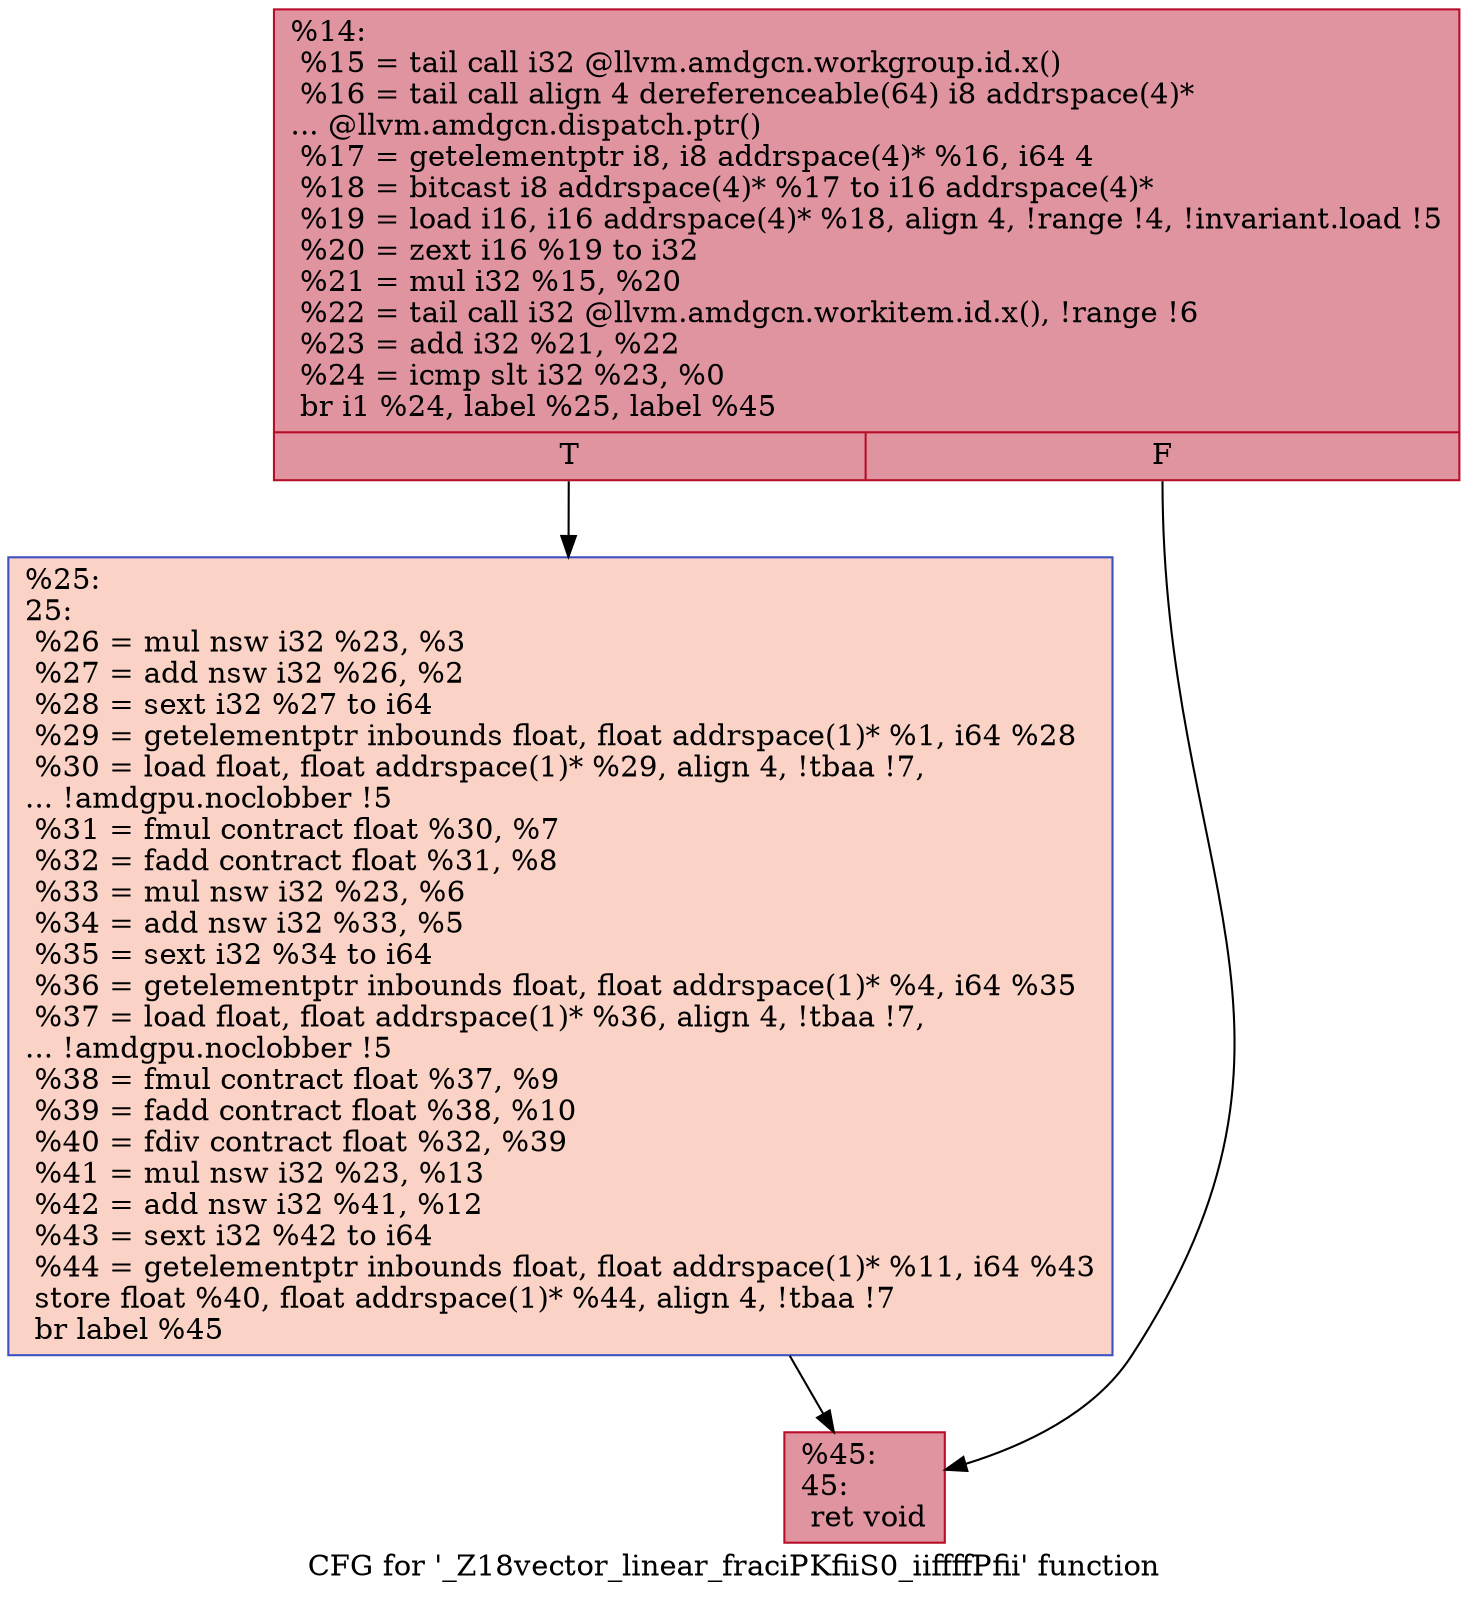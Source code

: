 digraph "CFG for '_Z18vector_linear_fraciPKfiiS0_iiffffPfii' function" {
	label="CFG for '_Z18vector_linear_fraciPKfiiS0_iiffffPfii' function";

	Node0x55218c0 [shape=record,color="#b70d28ff", style=filled, fillcolor="#b70d2870",label="{%14:\l  %15 = tail call i32 @llvm.amdgcn.workgroup.id.x()\l  %16 = tail call align 4 dereferenceable(64) i8 addrspace(4)*\l... @llvm.amdgcn.dispatch.ptr()\l  %17 = getelementptr i8, i8 addrspace(4)* %16, i64 4\l  %18 = bitcast i8 addrspace(4)* %17 to i16 addrspace(4)*\l  %19 = load i16, i16 addrspace(4)* %18, align 4, !range !4, !invariant.load !5\l  %20 = zext i16 %19 to i32\l  %21 = mul i32 %15, %20\l  %22 = tail call i32 @llvm.amdgcn.workitem.id.x(), !range !6\l  %23 = add i32 %21, %22\l  %24 = icmp slt i32 %23, %0\l  br i1 %24, label %25, label %45\l|{<s0>T|<s1>F}}"];
	Node0x55218c0:s0 -> Node0x5524440;
	Node0x55218c0:s1 -> Node0x55244d0;
	Node0x5524440 [shape=record,color="#3d50c3ff", style=filled, fillcolor="#f59c7d70",label="{%25:\l25:                                               \l  %26 = mul nsw i32 %23, %3\l  %27 = add nsw i32 %26, %2\l  %28 = sext i32 %27 to i64\l  %29 = getelementptr inbounds float, float addrspace(1)* %1, i64 %28\l  %30 = load float, float addrspace(1)* %29, align 4, !tbaa !7,\l... !amdgpu.noclobber !5\l  %31 = fmul contract float %30, %7\l  %32 = fadd contract float %31, %8\l  %33 = mul nsw i32 %23, %6\l  %34 = add nsw i32 %33, %5\l  %35 = sext i32 %34 to i64\l  %36 = getelementptr inbounds float, float addrspace(1)* %4, i64 %35\l  %37 = load float, float addrspace(1)* %36, align 4, !tbaa !7,\l... !amdgpu.noclobber !5\l  %38 = fmul contract float %37, %9\l  %39 = fadd contract float %38, %10\l  %40 = fdiv contract float %32, %39\l  %41 = mul nsw i32 %23, %13\l  %42 = add nsw i32 %41, %12\l  %43 = sext i32 %42 to i64\l  %44 = getelementptr inbounds float, float addrspace(1)* %11, i64 %43\l  store float %40, float addrspace(1)* %44, align 4, !tbaa !7\l  br label %45\l}"];
	Node0x5524440 -> Node0x55244d0;
	Node0x55244d0 [shape=record,color="#b70d28ff", style=filled, fillcolor="#b70d2870",label="{%45:\l45:                                               \l  ret void\l}"];
}
